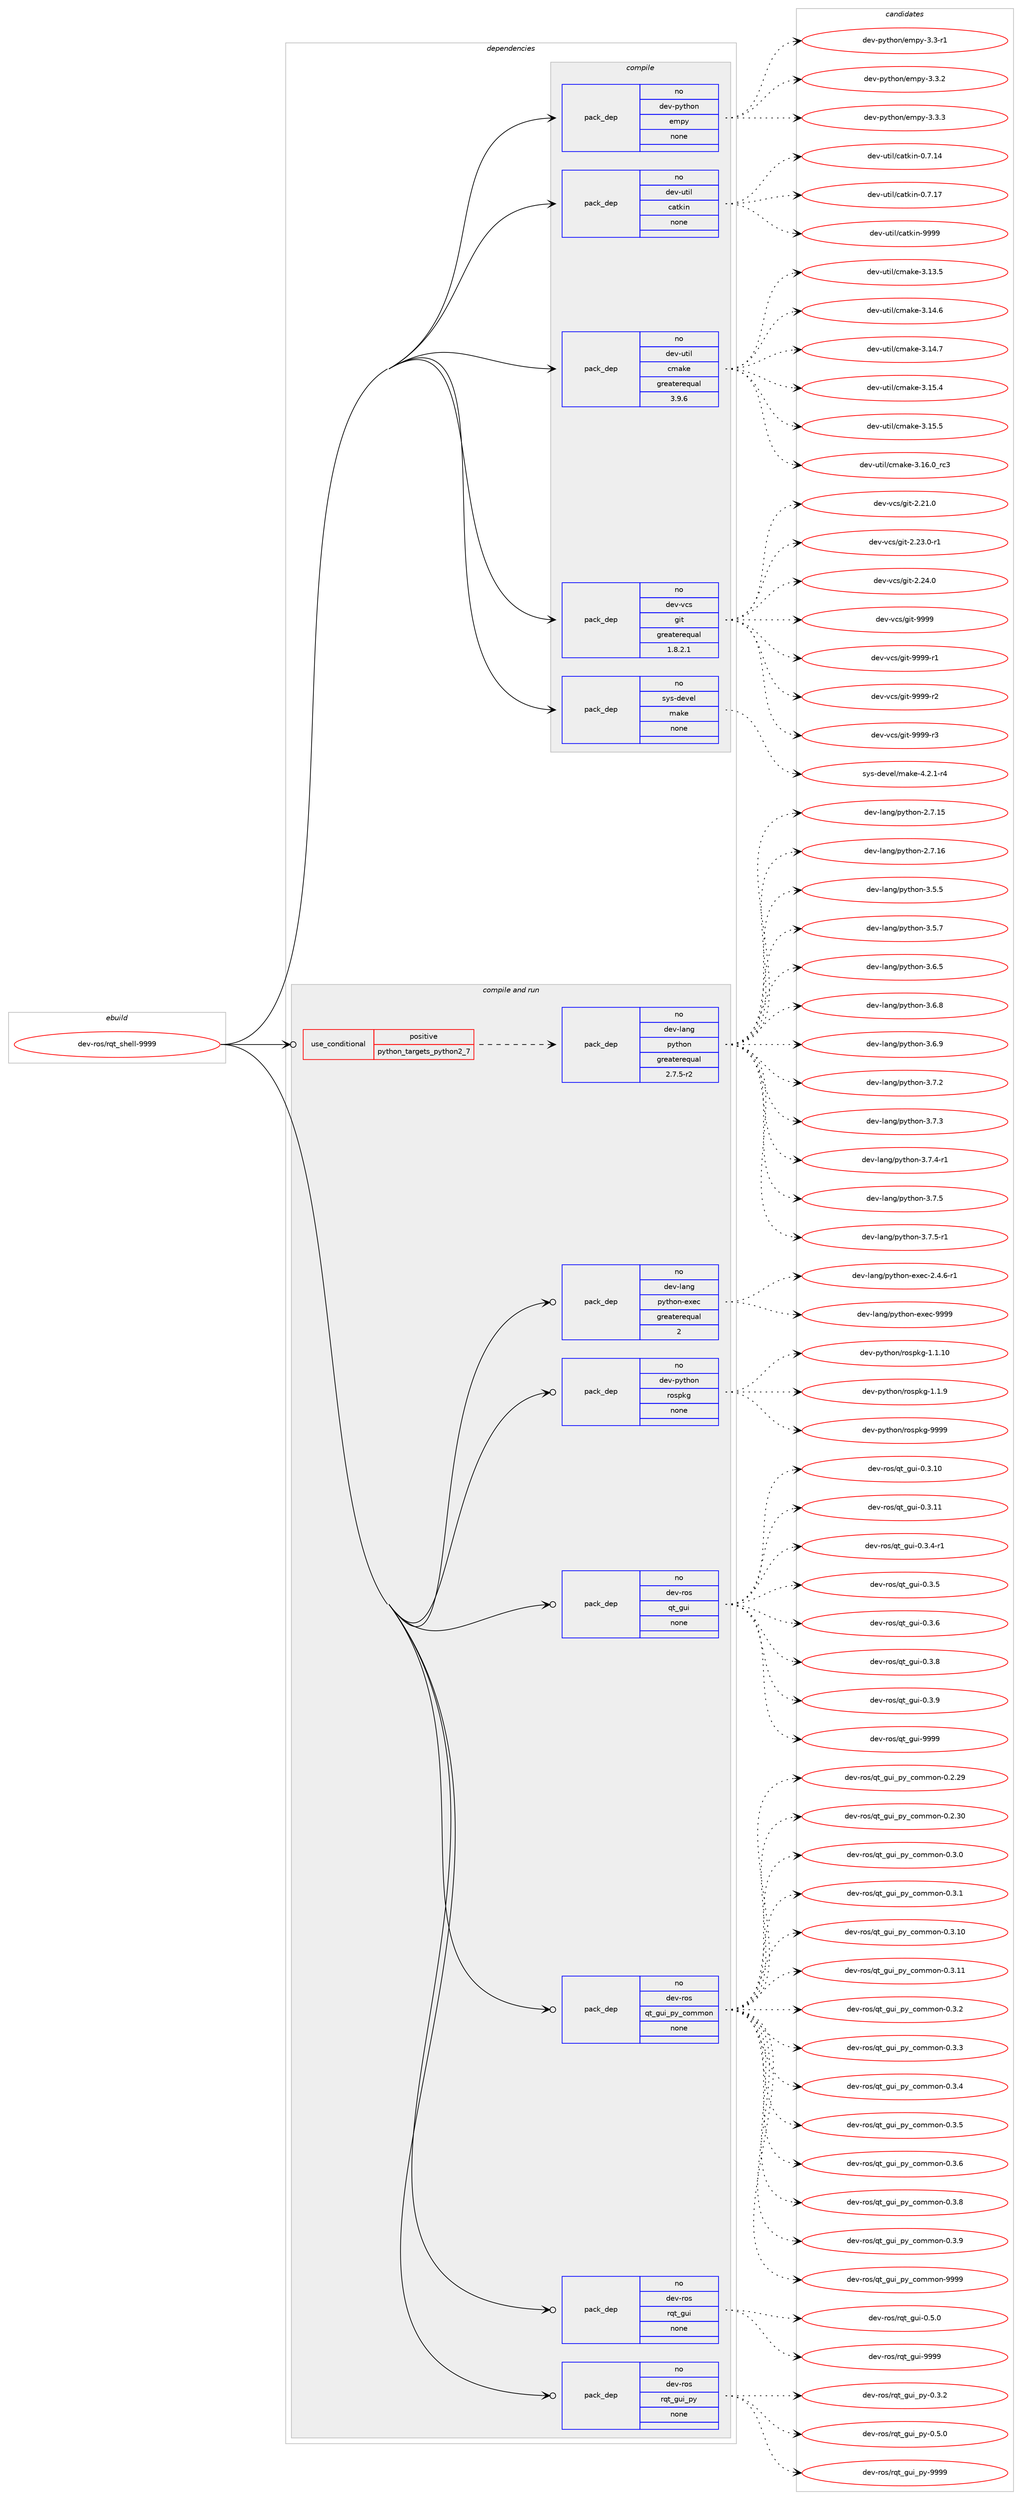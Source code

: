 digraph prolog {

# *************
# Graph options
# *************

newrank=true;
concentrate=true;
compound=true;
graph [rankdir=LR,fontname=Helvetica,fontsize=10,ranksep=1.5];#, ranksep=2.5, nodesep=0.2];
edge  [arrowhead=vee];
node  [fontname=Helvetica,fontsize=10];

# **********
# The ebuild
# **********

subgraph cluster_leftcol {
color=gray;
rank=same;
label=<<i>ebuild</i>>;
id [label="dev-ros/rqt_shell-9999", color=red, width=4, href="../dev-ros/rqt_shell-9999.svg"];
}

# ****************
# The dependencies
# ****************

subgraph cluster_midcol {
color=gray;
label=<<i>dependencies</i>>;
subgraph cluster_compile {
fillcolor="#eeeeee";
style=filled;
label=<<i>compile</i>>;
subgraph pack499104 {
dependency666341 [label=<<TABLE BORDER="0" CELLBORDER="1" CELLSPACING="0" CELLPADDING="4" WIDTH="220"><TR><TD ROWSPAN="6" CELLPADDING="30">pack_dep</TD></TR><TR><TD WIDTH="110">no</TD></TR><TR><TD>dev-python</TD></TR><TR><TD>empy</TD></TR><TR><TD>none</TD></TR><TR><TD></TD></TR></TABLE>>, shape=none, color=blue];
}
id:e -> dependency666341:w [weight=20,style="solid",arrowhead="vee"];
subgraph pack499105 {
dependency666342 [label=<<TABLE BORDER="0" CELLBORDER="1" CELLSPACING="0" CELLPADDING="4" WIDTH="220"><TR><TD ROWSPAN="6" CELLPADDING="30">pack_dep</TD></TR><TR><TD WIDTH="110">no</TD></TR><TR><TD>dev-util</TD></TR><TR><TD>catkin</TD></TR><TR><TD>none</TD></TR><TR><TD></TD></TR></TABLE>>, shape=none, color=blue];
}
id:e -> dependency666342:w [weight=20,style="solid",arrowhead="vee"];
subgraph pack499106 {
dependency666343 [label=<<TABLE BORDER="0" CELLBORDER="1" CELLSPACING="0" CELLPADDING="4" WIDTH="220"><TR><TD ROWSPAN="6" CELLPADDING="30">pack_dep</TD></TR><TR><TD WIDTH="110">no</TD></TR><TR><TD>dev-util</TD></TR><TR><TD>cmake</TD></TR><TR><TD>greaterequal</TD></TR><TR><TD>3.9.6</TD></TR></TABLE>>, shape=none, color=blue];
}
id:e -> dependency666343:w [weight=20,style="solid",arrowhead="vee"];
subgraph pack499107 {
dependency666344 [label=<<TABLE BORDER="0" CELLBORDER="1" CELLSPACING="0" CELLPADDING="4" WIDTH="220"><TR><TD ROWSPAN="6" CELLPADDING="30">pack_dep</TD></TR><TR><TD WIDTH="110">no</TD></TR><TR><TD>dev-vcs</TD></TR><TR><TD>git</TD></TR><TR><TD>greaterequal</TD></TR><TR><TD>1.8.2.1</TD></TR></TABLE>>, shape=none, color=blue];
}
id:e -> dependency666344:w [weight=20,style="solid",arrowhead="vee"];
subgraph pack499108 {
dependency666345 [label=<<TABLE BORDER="0" CELLBORDER="1" CELLSPACING="0" CELLPADDING="4" WIDTH="220"><TR><TD ROWSPAN="6" CELLPADDING="30">pack_dep</TD></TR><TR><TD WIDTH="110">no</TD></TR><TR><TD>sys-devel</TD></TR><TR><TD>make</TD></TR><TR><TD>none</TD></TR><TR><TD></TD></TR></TABLE>>, shape=none, color=blue];
}
id:e -> dependency666345:w [weight=20,style="solid",arrowhead="vee"];
}
subgraph cluster_compileandrun {
fillcolor="#eeeeee";
style=filled;
label=<<i>compile and run</i>>;
subgraph cond155331 {
dependency666346 [label=<<TABLE BORDER="0" CELLBORDER="1" CELLSPACING="0" CELLPADDING="4"><TR><TD ROWSPAN="3" CELLPADDING="10">use_conditional</TD></TR><TR><TD>positive</TD></TR><TR><TD>python_targets_python2_7</TD></TR></TABLE>>, shape=none, color=red];
subgraph pack499109 {
dependency666347 [label=<<TABLE BORDER="0" CELLBORDER="1" CELLSPACING="0" CELLPADDING="4" WIDTH="220"><TR><TD ROWSPAN="6" CELLPADDING="30">pack_dep</TD></TR><TR><TD WIDTH="110">no</TD></TR><TR><TD>dev-lang</TD></TR><TR><TD>python</TD></TR><TR><TD>greaterequal</TD></TR><TR><TD>2.7.5-r2</TD></TR></TABLE>>, shape=none, color=blue];
}
dependency666346:e -> dependency666347:w [weight=20,style="dashed",arrowhead="vee"];
}
id:e -> dependency666346:w [weight=20,style="solid",arrowhead="odotvee"];
subgraph pack499110 {
dependency666348 [label=<<TABLE BORDER="0" CELLBORDER="1" CELLSPACING="0" CELLPADDING="4" WIDTH="220"><TR><TD ROWSPAN="6" CELLPADDING="30">pack_dep</TD></TR><TR><TD WIDTH="110">no</TD></TR><TR><TD>dev-lang</TD></TR><TR><TD>python-exec</TD></TR><TR><TD>greaterequal</TD></TR><TR><TD>2</TD></TR></TABLE>>, shape=none, color=blue];
}
id:e -> dependency666348:w [weight=20,style="solid",arrowhead="odotvee"];
subgraph pack499111 {
dependency666349 [label=<<TABLE BORDER="0" CELLBORDER="1" CELLSPACING="0" CELLPADDING="4" WIDTH="220"><TR><TD ROWSPAN="6" CELLPADDING="30">pack_dep</TD></TR><TR><TD WIDTH="110">no</TD></TR><TR><TD>dev-python</TD></TR><TR><TD>rospkg</TD></TR><TR><TD>none</TD></TR><TR><TD></TD></TR></TABLE>>, shape=none, color=blue];
}
id:e -> dependency666349:w [weight=20,style="solid",arrowhead="odotvee"];
subgraph pack499112 {
dependency666350 [label=<<TABLE BORDER="0" CELLBORDER="1" CELLSPACING="0" CELLPADDING="4" WIDTH="220"><TR><TD ROWSPAN="6" CELLPADDING="30">pack_dep</TD></TR><TR><TD WIDTH="110">no</TD></TR><TR><TD>dev-ros</TD></TR><TR><TD>qt_gui</TD></TR><TR><TD>none</TD></TR><TR><TD></TD></TR></TABLE>>, shape=none, color=blue];
}
id:e -> dependency666350:w [weight=20,style="solid",arrowhead="odotvee"];
subgraph pack499113 {
dependency666351 [label=<<TABLE BORDER="0" CELLBORDER="1" CELLSPACING="0" CELLPADDING="4" WIDTH="220"><TR><TD ROWSPAN="6" CELLPADDING="30">pack_dep</TD></TR><TR><TD WIDTH="110">no</TD></TR><TR><TD>dev-ros</TD></TR><TR><TD>qt_gui_py_common</TD></TR><TR><TD>none</TD></TR><TR><TD></TD></TR></TABLE>>, shape=none, color=blue];
}
id:e -> dependency666351:w [weight=20,style="solid",arrowhead="odotvee"];
subgraph pack499114 {
dependency666352 [label=<<TABLE BORDER="0" CELLBORDER="1" CELLSPACING="0" CELLPADDING="4" WIDTH="220"><TR><TD ROWSPAN="6" CELLPADDING="30">pack_dep</TD></TR><TR><TD WIDTH="110">no</TD></TR><TR><TD>dev-ros</TD></TR><TR><TD>rqt_gui</TD></TR><TR><TD>none</TD></TR><TR><TD></TD></TR></TABLE>>, shape=none, color=blue];
}
id:e -> dependency666352:w [weight=20,style="solid",arrowhead="odotvee"];
subgraph pack499115 {
dependency666353 [label=<<TABLE BORDER="0" CELLBORDER="1" CELLSPACING="0" CELLPADDING="4" WIDTH="220"><TR><TD ROWSPAN="6" CELLPADDING="30">pack_dep</TD></TR><TR><TD WIDTH="110">no</TD></TR><TR><TD>dev-ros</TD></TR><TR><TD>rqt_gui_py</TD></TR><TR><TD>none</TD></TR><TR><TD></TD></TR></TABLE>>, shape=none, color=blue];
}
id:e -> dependency666353:w [weight=20,style="solid",arrowhead="odotvee"];
}
subgraph cluster_run {
fillcolor="#eeeeee";
style=filled;
label=<<i>run</i>>;
}
}

# **************
# The candidates
# **************

subgraph cluster_choices {
rank=same;
color=gray;
label=<<i>candidates</i>>;

subgraph choice499104 {
color=black;
nodesep=1;
choice1001011184511212111610411111047101109112121455146514511449 [label="dev-python/empy-3.3-r1", color=red, width=4,href="../dev-python/empy-3.3-r1.svg"];
choice1001011184511212111610411111047101109112121455146514650 [label="dev-python/empy-3.3.2", color=red, width=4,href="../dev-python/empy-3.3.2.svg"];
choice1001011184511212111610411111047101109112121455146514651 [label="dev-python/empy-3.3.3", color=red, width=4,href="../dev-python/empy-3.3.3.svg"];
dependency666341:e -> choice1001011184511212111610411111047101109112121455146514511449:w [style=dotted,weight="100"];
dependency666341:e -> choice1001011184511212111610411111047101109112121455146514650:w [style=dotted,weight="100"];
dependency666341:e -> choice1001011184511212111610411111047101109112121455146514651:w [style=dotted,weight="100"];
}
subgraph choice499105 {
color=black;
nodesep=1;
choice1001011184511711610510847999711610710511045484655464952 [label="dev-util/catkin-0.7.14", color=red, width=4,href="../dev-util/catkin-0.7.14.svg"];
choice1001011184511711610510847999711610710511045484655464955 [label="dev-util/catkin-0.7.17", color=red, width=4,href="../dev-util/catkin-0.7.17.svg"];
choice100101118451171161051084799971161071051104557575757 [label="dev-util/catkin-9999", color=red, width=4,href="../dev-util/catkin-9999.svg"];
dependency666342:e -> choice1001011184511711610510847999711610710511045484655464952:w [style=dotted,weight="100"];
dependency666342:e -> choice1001011184511711610510847999711610710511045484655464955:w [style=dotted,weight="100"];
dependency666342:e -> choice100101118451171161051084799971161071051104557575757:w [style=dotted,weight="100"];
}
subgraph choice499106 {
color=black;
nodesep=1;
choice1001011184511711610510847991099710710145514649514653 [label="dev-util/cmake-3.13.5", color=red, width=4,href="../dev-util/cmake-3.13.5.svg"];
choice1001011184511711610510847991099710710145514649524654 [label="dev-util/cmake-3.14.6", color=red, width=4,href="../dev-util/cmake-3.14.6.svg"];
choice1001011184511711610510847991099710710145514649524655 [label="dev-util/cmake-3.14.7", color=red, width=4,href="../dev-util/cmake-3.14.7.svg"];
choice1001011184511711610510847991099710710145514649534652 [label="dev-util/cmake-3.15.4", color=red, width=4,href="../dev-util/cmake-3.15.4.svg"];
choice1001011184511711610510847991099710710145514649534653 [label="dev-util/cmake-3.15.5", color=red, width=4,href="../dev-util/cmake-3.15.5.svg"];
choice1001011184511711610510847991099710710145514649544648951149951 [label="dev-util/cmake-3.16.0_rc3", color=red, width=4,href="../dev-util/cmake-3.16.0_rc3.svg"];
dependency666343:e -> choice1001011184511711610510847991099710710145514649514653:w [style=dotted,weight="100"];
dependency666343:e -> choice1001011184511711610510847991099710710145514649524654:w [style=dotted,weight="100"];
dependency666343:e -> choice1001011184511711610510847991099710710145514649524655:w [style=dotted,weight="100"];
dependency666343:e -> choice1001011184511711610510847991099710710145514649534652:w [style=dotted,weight="100"];
dependency666343:e -> choice1001011184511711610510847991099710710145514649534653:w [style=dotted,weight="100"];
dependency666343:e -> choice1001011184511711610510847991099710710145514649544648951149951:w [style=dotted,weight="100"];
}
subgraph choice499107 {
color=black;
nodesep=1;
choice10010111845118991154710310511645504650494648 [label="dev-vcs/git-2.21.0", color=red, width=4,href="../dev-vcs/git-2.21.0.svg"];
choice100101118451189911547103105116455046505146484511449 [label="dev-vcs/git-2.23.0-r1", color=red, width=4,href="../dev-vcs/git-2.23.0-r1.svg"];
choice10010111845118991154710310511645504650524648 [label="dev-vcs/git-2.24.0", color=red, width=4,href="../dev-vcs/git-2.24.0.svg"];
choice1001011184511899115471031051164557575757 [label="dev-vcs/git-9999", color=red, width=4,href="../dev-vcs/git-9999.svg"];
choice10010111845118991154710310511645575757574511449 [label="dev-vcs/git-9999-r1", color=red, width=4,href="../dev-vcs/git-9999-r1.svg"];
choice10010111845118991154710310511645575757574511450 [label="dev-vcs/git-9999-r2", color=red, width=4,href="../dev-vcs/git-9999-r2.svg"];
choice10010111845118991154710310511645575757574511451 [label="dev-vcs/git-9999-r3", color=red, width=4,href="../dev-vcs/git-9999-r3.svg"];
dependency666344:e -> choice10010111845118991154710310511645504650494648:w [style=dotted,weight="100"];
dependency666344:e -> choice100101118451189911547103105116455046505146484511449:w [style=dotted,weight="100"];
dependency666344:e -> choice10010111845118991154710310511645504650524648:w [style=dotted,weight="100"];
dependency666344:e -> choice1001011184511899115471031051164557575757:w [style=dotted,weight="100"];
dependency666344:e -> choice10010111845118991154710310511645575757574511449:w [style=dotted,weight="100"];
dependency666344:e -> choice10010111845118991154710310511645575757574511450:w [style=dotted,weight="100"];
dependency666344:e -> choice10010111845118991154710310511645575757574511451:w [style=dotted,weight="100"];
}
subgraph choice499108 {
color=black;
nodesep=1;
choice1151211154510010111810110847109971071014552465046494511452 [label="sys-devel/make-4.2.1-r4", color=red, width=4,href="../sys-devel/make-4.2.1-r4.svg"];
dependency666345:e -> choice1151211154510010111810110847109971071014552465046494511452:w [style=dotted,weight="100"];
}
subgraph choice499109 {
color=black;
nodesep=1;
choice10010111845108971101034711212111610411111045504655464953 [label="dev-lang/python-2.7.15", color=red, width=4,href="../dev-lang/python-2.7.15.svg"];
choice10010111845108971101034711212111610411111045504655464954 [label="dev-lang/python-2.7.16", color=red, width=4,href="../dev-lang/python-2.7.16.svg"];
choice100101118451089711010347112121116104111110455146534653 [label="dev-lang/python-3.5.5", color=red, width=4,href="../dev-lang/python-3.5.5.svg"];
choice100101118451089711010347112121116104111110455146534655 [label="dev-lang/python-3.5.7", color=red, width=4,href="../dev-lang/python-3.5.7.svg"];
choice100101118451089711010347112121116104111110455146544653 [label="dev-lang/python-3.6.5", color=red, width=4,href="../dev-lang/python-3.6.5.svg"];
choice100101118451089711010347112121116104111110455146544656 [label="dev-lang/python-3.6.8", color=red, width=4,href="../dev-lang/python-3.6.8.svg"];
choice100101118451089711010347112121116104111110455146544657 [label="dev-lang/python-3.6.9", color=red, width=4,href="../dev-lang/python-3.6.9.svg"];
choice100101118451089711010347112121116104111110455146554650 [label="dev-lang/python-3.7.2", color=red, width=4,href="../dev-lang/python-3.7.2.svg"];
choice100101118451089711010347112121116104111110455146554651 [label="dev-lang/python-3.7.3", color=red, width=4,href="../dev-lang/python-3.7.3.svg"];
choice1001011184510897110103471121211161041111104551465546524511449 [label="dev-lang/python-3.7.4-r1", color=red, width=4,href="../dev-lang/python-3.7.4-r1.svg"];
choice100101118451089711010347112121116104111110455146554653 [label="dev-lang/python-3.7.5", color=red, width=4,href="../dev-lang/python-3.7.5.svg"];
choice1001011184510897110103471121211161041111104551465546534511449 [label="dev-lang/python-3.7.5-r1", color=red, width=4,href="../dev-lang/python-3.7.5-r1.svg"];
dependency666347:e -> choice10010111845108971101034711212111610411111045504655464953:w [style=dotted,weight="100"];
dependency666347:e -> choice10010111845108971101034711212111610411111045504655464954:w [style=dotted,weight="100"];
dependency666347:e -> choice100101118451089711010347112121116104111110455146534653:w [style=dotted,weight="100"];
dependency666347:e -> choice100101118451089711010347112121116104111110455146534655:w [style=dotted,weight="100"];
dependency666347:e -> choice100101118451089711010347112121116104111110455146544653:w [style=dotted,weight="100"];
dependency666347:e -> choice100101118451089711010347112121116104111110455146544656:w [style=dotted,weight="100"];
dependency666347:e -> choice100101118451089711010347112121116104111110455146544657:w [style=dotted,weight="100"];
dependency666347:e -> choice100101118451089711010347112121116104111110455146554650:w [style=dotted,weight="100"];
dependency666347:e -> choice100101118451089711010347112121116104111110455146554651:w [style=dotted,weight="100"];
dependency666347:e -> choice1001011184510897110103471121211161041111104551465546524511449:w [style=dotted,weight="100"];
dependency666347:e -> choice100101118451089711010347112121116104111110455146554653:w [style=dotted,weight="100"];
dependency666347:e -> choice1001011184510897110103471121211161041111104551465546534511449:w [style=dotted,weight="100"];
}
subgraph choice499110 {
color=black;
nodesep=1;
choice10010111845108971101034711212111610411111045101120101994550465246544511449 [label="dev-lang/python-exec-2.4.6-r1", color=red, width=4,href="../dev-lang/python-exec-2.4.6-r1.svg"];
choice10010111845108971101034711212111610411111045101120101994557575757 [label="dev-lang/python-exec-9999", color=red, width=4,href="../dev-lang/python-exec-9999.svg"];
dependency666348:e -> choice10010111845108971101034711212111610411111045101120101994550465246544511449:w [style=dotted,weight="100"];
dependency666348:e -> choice10010111845108971101034711212111610411111045101120101994557575757:w [style=dotted,weight="100"];
}
subgraph choice499111 {
color=black;
nodesep=1;
choice100101118451121211161041111104711411111511210710345494649464948 [label="dev-python/rospkg-1.1.10", color=red, width=4,href="../dev-python/rospkg-1.1.10.svg"];
choice1001011184511212111610411111047114111115112107103454946494657 [label="dev-python/rospkg-1.1.9", color=red, width=4,href="../dev-python/rospkg-1.1.9.svg"];
choice10010111845112121116104111110471141111151121071034557575757 [label="dev-python/rospkg-9999", color=red, width=4,href="../dev-python/rospkg-9999.svg"];
dependency666349:e -> choice100101118451121211161041111104711411111511210710345494649464948:w [style=dotted,weight="100"];
dependency666349:e -> choice1001011184511212111610411111047114111115112107103454946494657:w [style=dotted,weight="100"];
dependency666349:e -> choice10010111845112121116104111110471141111151121071034557575757:w [style=dotted,weight="100"];
}
subgraph choice499112 {
color=black;
nodesep=1;
choice10010111845114111115471131169510311710545484651464948 [label="dev-ros/qt_gui-0.3.10", color=red, width=4,href="../dev-ros/qt_gui-0.3.10.svg"];
choice10010111845114111115471131169510311710545484651464949 [label="dev-ros/qt_gui-0.3.11", color=red, width=4,href="../dev-ros/qt_gui-0.3.11.svg"];
choice1001011184511411111547113116951031171054548465146524511449 [label="dev-ros/qt_gui-0.3.4-r1", color=red, width=4,href="../dev-ros/qt_gui-0.3.4-r1.svg"];
choice100101118451141111154711311695103117105454846514653 [label="dev-ros/qt_gui-0.3.5", color=red, width=4,href="../dev-ros/qt_gui-0.3.5.svg"];
choice100101118451141111154711311695103117105454846514654 [label="dev-ros/qt_gui-0.3.6", color=red, width=4,href="../dev-ros/qt_gui-0.3.6.svg"];
choice100101118451141111154711311695103117105454846514656 [label="dev-ros/qt_gui-0.3.8", color=red, width=4,href="../dev-ros/qt_gui-0.3.8.svg"];
choice100101118451141111154711311695103117105454846514657 [label="dev-ros/qt_gui-0.3.9", color=red, width=4,href="../dev-ros/qt_gui-0.3.9.svg"];
choice1001011184511411111547113116951031171054557575757 [label="dev-ros/qt_gui-9999", color=red, width=4,href="../dev-ros/qt_gui-9999.svg"];
dependency666350:e -> choice10010111845114111115471131169510311710545484651464948:w [style=dotted,weight="100"];
dependency666350:e -> choice10010111845114111115471131169510311710545484651464949:w [style=dotted,weight="100"];
dependency666350:e -> choice1001011184511411111547113116951031171054548465146524511449:w [style=dotted,weight="100"];
dependency666350:e -> choice100101118451141111154711311695103117105454846514653:w [style=dotted,weight="100"];
dependency666350:e -> choice100101118451141111154711311695103117105454846514654:w [style=dotted,weight="100"];
dependency666350:e -> choice100101118451141111154711311695103117105454846514656:w [style=dotted,weight="100"];
dependency666350:e -> choice100101118451141111154711311695103117105454846514657:w [style=dotted,weight="100"];
dependency666350:e -> choice1001011184511411111547113116951031171054557575757:w [style=dotted,weight="100"];
}
subgraph choice499113 {
color=black;
nodesep=1;
choice10010111845114111115471131169510311710595112121959911110910911111045484650465057 [label="dev-ros/qt_gui_py_common-0.2.29", color=red, width=4,href="../dev-ros/qt_gui_py_common-0.2.29.svg"];
choice10010111845114111115471131169510311710595112121959911110910911111045484650465148 [label="dev-ros/qt_gui_py_common-0.2.30", color=red, width=4,href="../dev-ros/qt_gui_py_common-0.2.30.svg"];
choice100101118451141111154711311695103117105951121219599111109109111110454846514648 [label="dev-ros/qt_gui_py_common-0.3.0", color=red, width=4,href="../dev-ros/qt_gui_py_common-0.3.0.svg"];
choice100101118451141111154711311695103117105951121219599111109109111110454846514649 [label="dev-ros/qt_gui_py_common-0.3.1", color=red, width=4,href="../dev-ros/qt_gui_py_common-0.3.1.svg"];
choice10010111845114111115471131169510311710595112121959911110910911111045484651464948 [label="dev-ros/qt_gui_py_common-0.3.10", color=red, width=4,href="../dev-ros/qt_gui_py_common-0.3.10.svg"];
choice10010111845114111115471131169510311710595112121959911110910911111045484651464949 [label="dev-ros/qt_gui_py_common-0.3.11", color=red, width=4,href="../dev-ros/qt_gui_py_common-0.3.11.svg"];
choice100101118451141111154711311695103117105951121219599111109109111110454846514650 [label="dev-ros/qt_gui_py_common-0.3.2", color=red, width=4,href="../dev-ros/qt_gui_py_common-0.3.2.svg"];
choice100101118451141111154711311695103117105951121219599111109109111110454846514651 [label="dev-ros/qt_gui_py_common-0.3.3", color=red, width=4,href="../dev-ros/qt_gui_py_common-0.3.3.svg"];
choice100101118451141111154711311695103117105951121219599111109109111110454846514652 [label="dev-ros/qt_gui_py_common-0.3.4", color=red, width=4,href="../dev-ros/qt_gui_py_common-0.3.4.svg"];
choice100101118451141111154711311695103117105951121219599111109109111110454846514653 [label="dev-ros/qt_gui_py_common-0.3.5", color=red, width=4,href="../dev-ros/qt_gui_py_common-0.3.5.svg"];
choice100101118451141111154711311695103117105951121219599111109109111110454846514654 [label="dev-ros/qt_gui_py_common-0.3.6", color=red, width=4,href="../dev-ros/qt_gui_py_common-0.3.6.svg"];
choice100101118451141111154711311695103117105951121219599111109109111110454846514656 [label="dev-ros/qt_gui_py_common-0.3.8", color=red, width=4,href="../dev-ros/qt_gui_py_common-0.3.8.svg"];
choice100101118451141111154711311695103117105951121219599111109109111110454846514657 [label="dev-ros/qt_gui_py_common-0.3.9", color=red, width=4,href="../dev-ros/qt_gui_py_common-0.3.9.svg"];
choice1001011184511411111547113116951031171059511212195991111091091111104557575757 [label="dev-ros/qt_gui_py_common-9999", color=red, width=4,href="../dev-ros/qt_gui_py_common-9999.svg"];
dependency666351:e -> choice10010111845114111115471131169510311710595112121959911110910911111045484650465057:w [style=dotted,weight="100"];
dependency666351:e -> choice10010111845114111115471131169510311710595112121959911110910911111045484650465148:w [style=dotted,weight="100"];
dependency666351:e -> choice100101118451141111154711311695103117105951121219599111109109111110454846514648:w [style=dotted,weight="100"];
dependency666351:e -> choice100101118451141111154711311695103117105951121219599111109109111110454846514649:w [style=dotted,weight="100"];
dependency666351:e -> choice10010111845114111115471131169510311710595112121959911110910911111045484651464948:w [style=dotted,weight="100"];
dependency666351:e -> choice10010111845114111115471131169510311710595112121959911110910911111045484651464949:w [style=dotted,weight="100"];
dependency666351:e -> choice100101118451141111154711311695103117105951121219599111109109111110454846514650:w [style=dotted,weight="100"];
dependency666351:e -> choice100101118451141111154711311695103117105951121219599111109109111110454846514651:w [style=dotted,weight="100"];
dependency666351:e -> choice100101118451141111154711311695103117105951121219599111109109111110454846514652:w [style=dotted,weight="100"];
dependency666351:e -> choice100101118451141111154711311695103117105951121219599111109109111110454846514653:w [style=dotted,weight="100"];
dependency666351:e -> choice100101118451141111154711311695103117105951121219599111109109111110454846514654:w [style=dotted,weight="100"];
dependency666351:e -> choice100101118451141111154711311695103117105951121219599111109109111110454846514656:w [style=dotted,weight="100"];
dependency666351:e -> choice100101118451141111154711311695103117105951121219599111109109111110454846514657:w [style=dotted,weight="100"];
dependency666351:e -> choice1001011184511411111547113116951031171059511212195991111091091111104557575757:w [style=dotted,weight="100"];
}
subgraph choice499114 {
color=black;
nodesep=1;
choice100101118451141111154711411311695103117105454846534648 [label="dev-ros/rqt_gui-0.5.0", color=red, width=4,href="../dev-ros/rqt_gui-0.5.0.svg"];
choice1001011184511411111547114113116951031171054557575757 [label="dev-ros/rqt_gui-9999", color=red, width=4,href="../dev-ros/rqt_gui-9999.svg"];
dependency666352:e -> choice100101118451141111154711411311695103117105454846534648:w [style=dotted,weight="100"];
dependency666352:e -> choice1001011184511411111547114113116951031171054557575757:w [style=dotted,weight="100"];
}
subgraph choice499115 {
color=black;
nodesep=1;
choice10010111845114111115471141131169510311710595112121454846514650 [label="dev-ros/rqt_gui_py-0.3.2", color=red, width=4,href="../dev-ros/rqt_gui_py-0.3.2.svg"];
choice10010111845114111115471141131169510311710595112121454846534648 [label="dev-ros/rqt_gui_py-0.5.0", color=red, width=4,href="../dev-ros/rqt_gui_py-0.5.0.svg"];
choice100101118451141111154711411311695103117105951121214557575757 [label="dev-ros/rqt_gui_py-9999", color=red, width=4,href="../dev-ros/rqt_gui_py-9999.svg"];
dependency666353:e -> choice10010111845114111115471141131169510311710595112121454846514650:w [style=dotted,weight="100"];
dependency666353:e -> choice10010111845114111115471141131169510311710595112121454846534648:w [style=dotted,weight="100"];
dependency666353:e -> choice100101118451141111154711411311695103117105951121214557575757:w [style=dotted,weight="100"];
}
}

}
